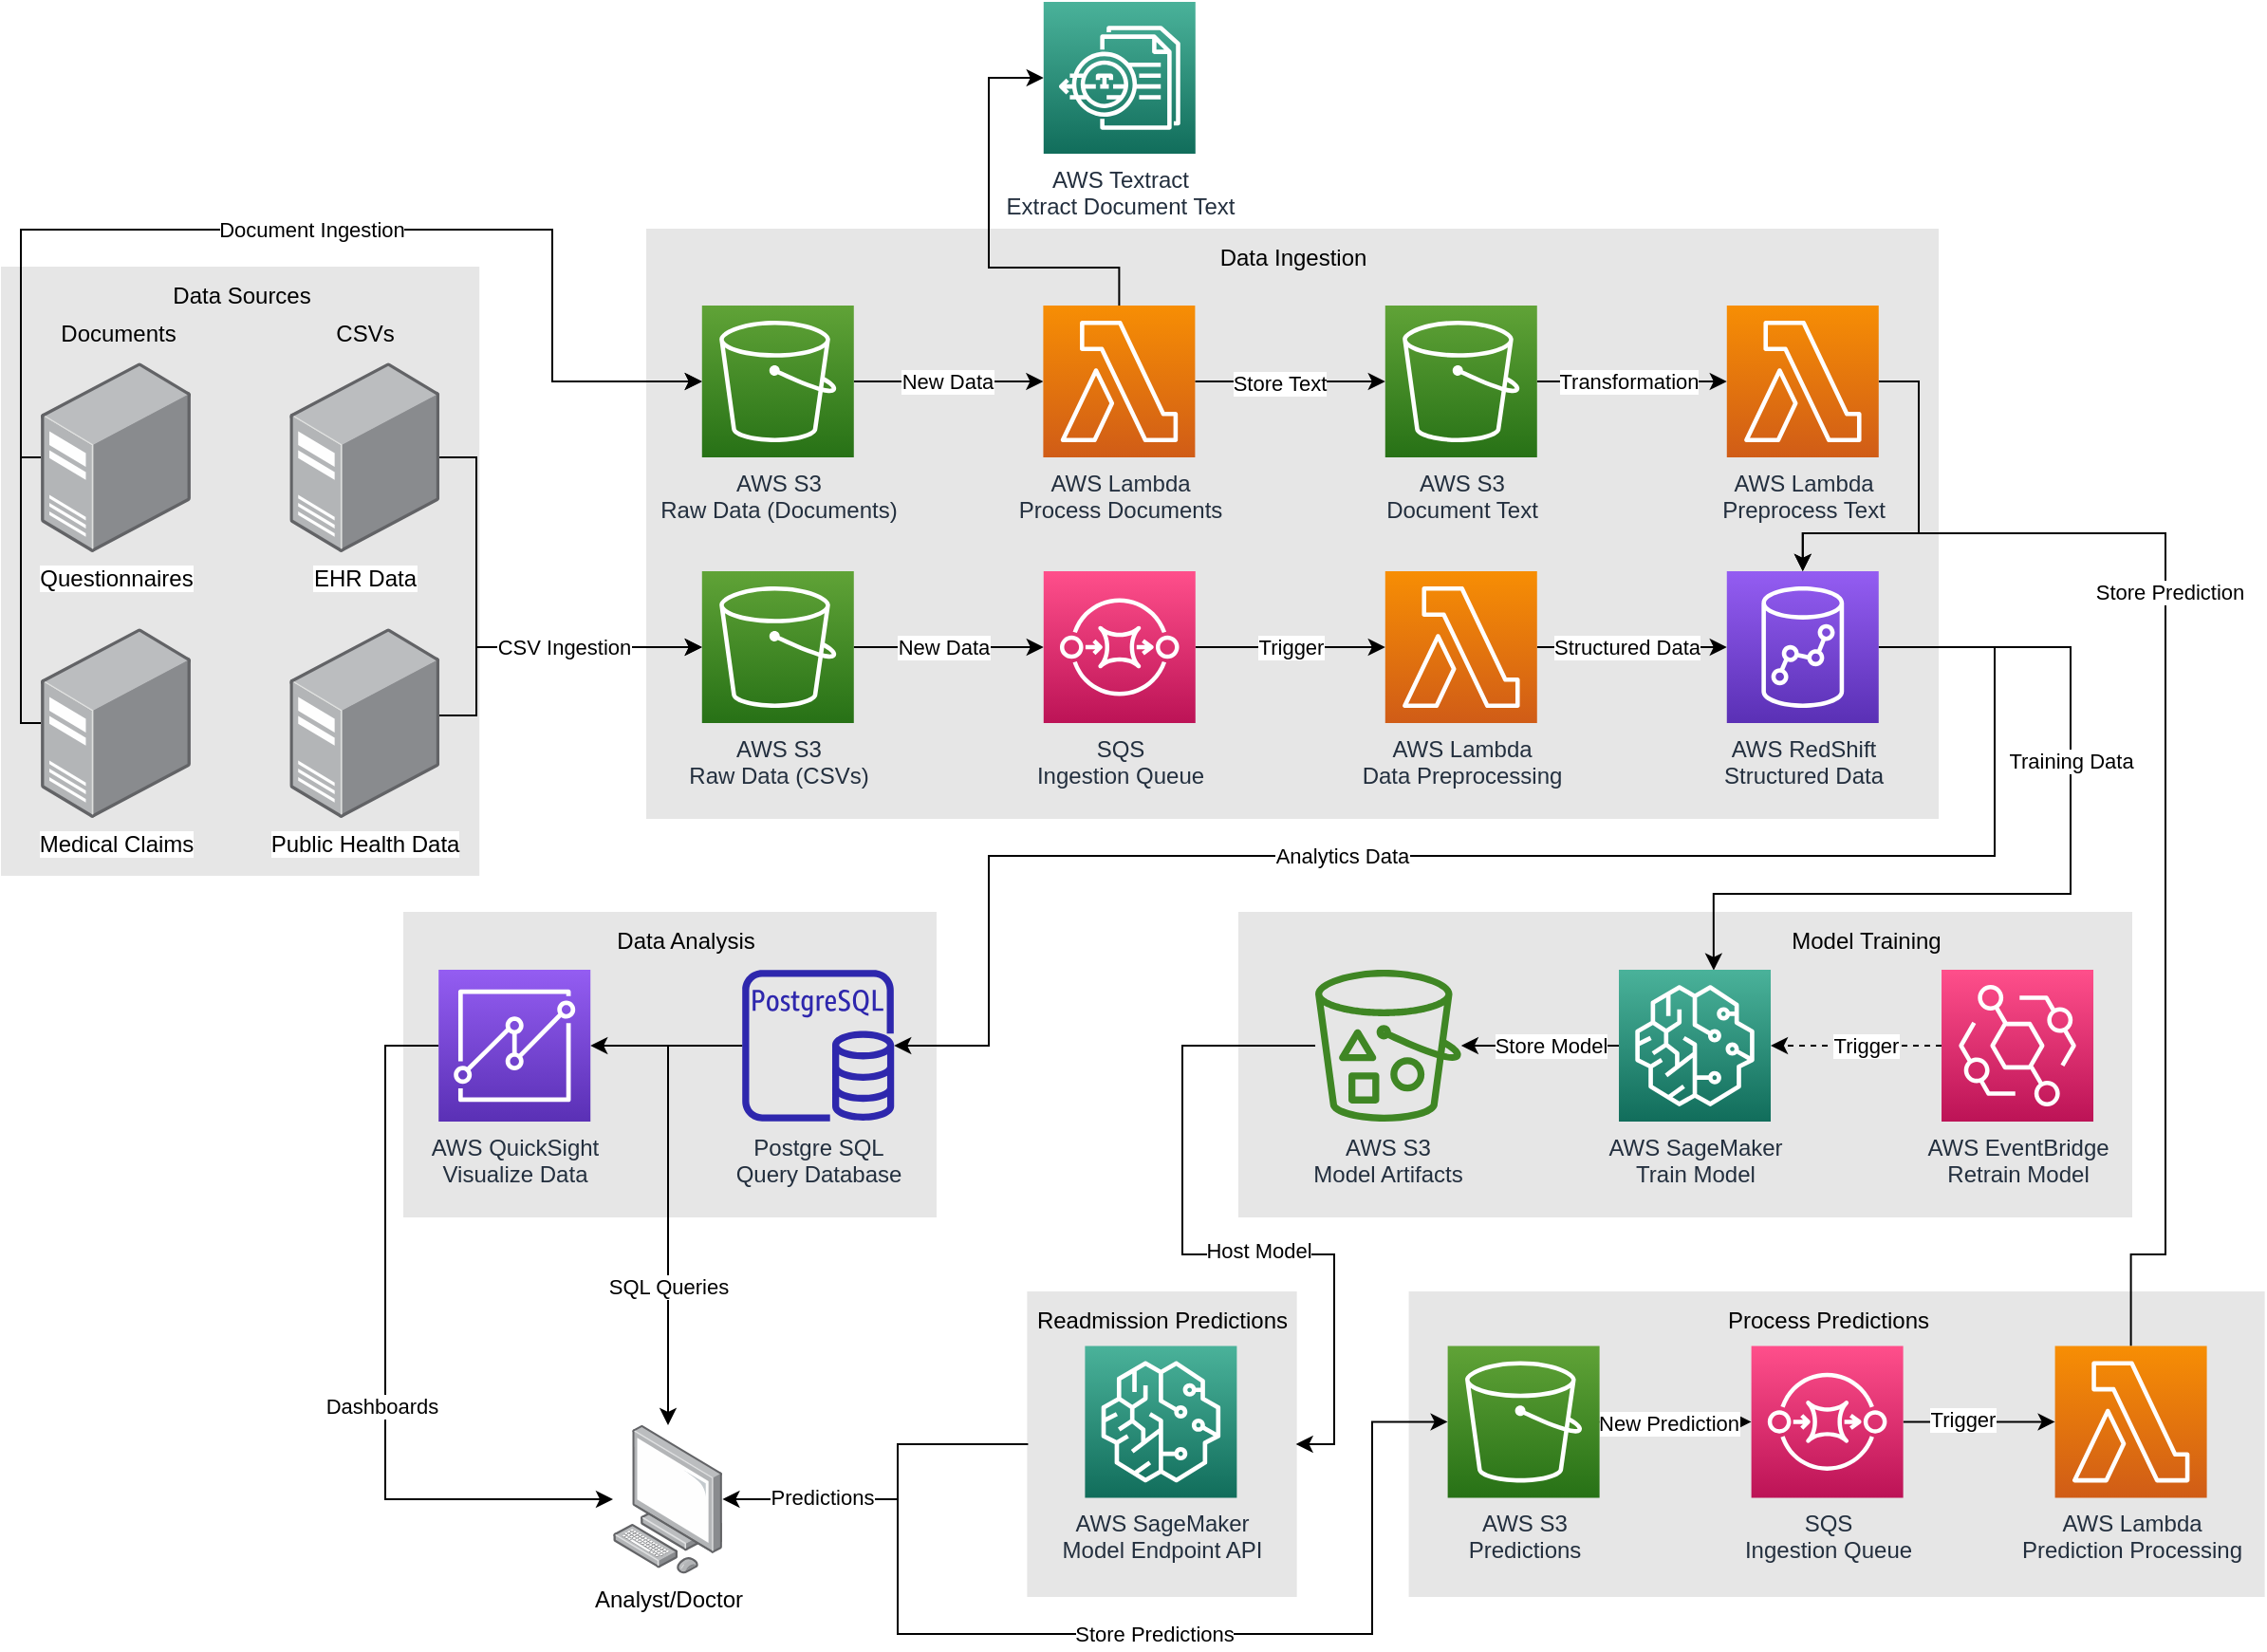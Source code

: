 <mxfile version="21.1.2" type="device">
  <diagram name="hw01" id="z3ZAGU95OcWMjxka1XLx">
    <mxGraphModel dx="1976" dy="1409" grid="0" gridSize="10" guides="1" tooltips="1" connect="1" arrows="1" fold="1" page="0" pageScale="1" pageWidth="850" pageHeight="1100" math="0" shadow="0">
      <root>
        <mxCell id="0" />
        <mxCell id="1" parent="0" />
        <mxCell id="Aq7S0SFdRP0NDjl4TWgr-186" value="" style="rounded=0;whiteSpace=wrap;html=1;fillColor=#E6E6E6;strokeColor=#E6E6E6;fontStyle=1" vertex="1" parent="1">
          <mxGeometry x="-710" y="10" width="251.11" height="320" as="geometry" />
        </mxCell>
        <mxCell id="Aq7S0SFdRP0NDjl4TWgr-169" value="" style="rounded=0;whiteSpace=wrap;html=1;fillColor=#E6E6E6;strokeColor=#E6E6E6;fontStyle=1" vertex="1" parent="1">
          <mxGeometry x="31.81" y="550" width="449.99" height="160" as="geometry" />
        </mxCell>
        <mxCell id="Aq7S0SFdRP0NDjl4TWgr-124" value="" style="rounded=0;whiteSpace=wrap;html=1;fillColor=#E6E6E6;strokeColor=#E6E6E6;fontStyle=1" vertex="1" parent="1">
          <mxGeometry x="-498" y="350" width="280" height="160" as="geometry" />
        </mxCell>
        <mxCell id="Aq7S0SFdRP0NDjl4TWgr-172" style="edgeStyle=orthogonalEdgeStyle;rounded=0;orthogonalLoop=1;jettySize=auto;html=1;entryX=0;entryY=0.5;entryDx=0;entryDy=0;entryPerimeter=0;exitX=0;exitY=0.5;exitDx=0;exitDy=0;" edge="1" parent="1" source="Aq7S0SFdRP0NDjl4TWgr-59" target="Aq7S0SFdRP0NDjl4TWgr-147">
          <mxGeometry relative="1" as="geometry">
            <Array as="points">
              <mxPoint x="-238" y="630" />
              <mxPoint x="-238" y="730" />
              <mxPoint x="12" y="730" />
              <mxPoint x="12" y="618" />
            </Array>
          </mxGeometry>
        </mxCell>
        <mxCell id="Aq7S0SFdRP0NDjl4TWgr-173" value="Store Predictions" style="edgeLabel;html=1;align=center;verticalAlign=middle;resizable=0;points=[];" vertex="1" connectable="0" parent="Aq7S0SFdRP0NDjl4TWgr-172">
          <mxGeometry x="-0.032" relative="1" as="geometry">
            <mxPoint x="27" as="offset" />
          </mxGeometry>
        </mxCell>
        <mxCell id="Aq7S0SFdRP0NDjl4TWgr-59" value="" style="rounded=0;whiteSpace=wrap;html=1;fillColor=#E6E6E6;strokeColor=#E6E6E6;fontStyle=1" vertex="1" parent="1">
          <mxGeometry x="-169.3" y="550" width="141.11" height="160" as="geometry" />
        </mxCell>
        <mxCell id="Aq7S0SFdRP0NDjl4TWgr-35" value="" style="rounded=0;whiteSpace=wrap;html=1;fillColor=#E6E6E6;strokeColor=#E6E6E6;" vertex="1" parent="1">
          <mxGeometry x="-57.99" y="350" width="470" height="160" as="geometry" />
        </mxCell>
        <mxCell id="Aq7S0SFdRP0NDjl4TWgr-18" value="" style="rounded=0;whiteSpace=wrap;html=1;fillColor=#E6E6E6;strokeColor=#E6E6E6;" vertex="1" parent="1">
          <mxGeometry x="-370" y="-10" width="680" height="310" as="geometry" />
        </mxCell>
        <mxCell id="Aq7S0SFdRP0NDjl4TWgr-32" style="edgeStyle=orthogonalEdgeStyle;rounded=0;orthogonalLoop=1;jettySize=auto;html=1;" edge="1" parent="1" source="Aq7S0SFdRP0NDjl4TWgr-5" target="Aq7S0SFdRP0NDjl4TWgr-7">
          <mxGeometry relative="1" as="geometry" />
        </mxCell>
        <mxCell id="Aq7S0SFdRP0NDjl4TWgr-38" value="Structured Data" style="edgeLabel;html=1;align=center;verticalAlign=middle;resizable=0;points=[];" vertex="1" connectable="0" parent="Aq7S0SFdRP0NDjl4TWgr-32">
          <mxGeometry x="-0.347" y="-1" relative="1" as="geometry">
            <mxPoint x="14" y="-1" as="offset" />
          </mxGeometry>
        </mxCell>
        <mxCell id="Aq7S0SFdRP0NDjl4TWgr-5" value="AWS Lambda&lt;br&gt;Data Preprocessing" style="sketch=0;points=[[0,0,0],[0.25,0,0],[0.5,0,0],[0.75,0,0],[1,0,0],[0,1,0],[0.25,1,0],[0.5,1,0],[0.75,1,0],[1,1,0],[0,0.25,0],[0,0.5,0],[0,0.75,0],[1,0.25,0],[1,0.5,0],[1,0.75,0]];outlineConnect=0;fontColor=#232F3E;gradientColor=#F78E04;gradientDirection=north;fillColor=#D05C17;strokeColor=#ffffff;dashed=0;verticalLabelPosition=bottom;verticalAlign=top;align=center;html=1;fontSize=12;fontStyle=0;aspect=fixed;shape=mxgraph.aws4.resourceIcon;resIcon=mxgraph.aws4.lambda;" vertex="1" parent="1">
          <mxGeometry x="18.89" y="170" width="80" height="80" as="geometry" />
        </mxCell>
        <mxCell id="Aq7S0SFdRP0NDjl4TWgr-72" style="edgeStyle=orthogonalEdgeStyle;rounded=0;orthogonalLoop=1;jettySize=auto;html=1;entryX=0.624;entryY=0.004;entryDx=0;entryDy=0;entryPerimeter=0;" edge="1" parent="1" source="Aq7S0SFdRP0NDjl4TWgr-7" target="Aq7S0SFdRP0NDjl4TWgr-70">
          <mxGeometry relative="1" as="geometry">
            <Array as="points">
              <mxPoint x="380" y="210" />
              <mxPoint x="380" y="340" />
              <mxPoint x="192" y="340" />
            </Array>
          </mxGeometry>
        </mxCell>
        <mxCell id="Aq7S0SFdRP0NDjl4TWgr-102" value="Training Data" style="edgeLabel;html=1;align=center;verticalAlign=middle;resizable=0;points=[];" vertex="1" connectable="0" parent="Aq7S0SFdRP0NDjl4TWgr-72">
          <mxGeometry x="0.105" y="1" relative="1" as="geometry">
            <mxPoint x="23" y="-71" as="offset" />
          </mxGeometry>
        </mxCell>
        <mxCell id="Aq7S0SFdRP0NDjl4TWgr-125" style="edgeStyle=orthogonalEdgeStyle;rounded=0;orthogonalLoop=1;jettySize=auto;html=1;" edge="1" parent="1" source="Aq7S0SFdRP0NDjl4TWgr-7" target="Aq7S0SFdRP0NDjl4TWgr-107">
          <mxGeometry relative="1" as="geometry">
            <mxPoint x="320" y="320" as="targetPoint" />
            <Array as="points">
              <mxPoint x="340" y="210" />
              <mxPoint x="340" y="320" />
              <mxPoint x="-190" y="320" />
            </Array>
          </mxGeometry>
        </mxCell>
        <mxCell id="Aq7S0SFdRP0NDjl4TWgr-139" value="Analytics Data" style="edgeLabel;html=1;align=center;verticalAlign=middle;resizable=0;points=[];" vertex="1" connectable="0" parent="Aq7S0SFdRP0NDjl4TWgr-125">
          <mxGeometry x="0.21" relative="1" as="geometry">
            <mxPoint as="offset" />
          </mxGeometry>
        </mxCell>
        <mxCell id="Aq7S0SFdRP0NDjl4TWgr-7" value="AWS RedShift&lt;br&gt;Structured Data" style="sketch=0;points=[[0,0,0],[0.25,0,0],[0.5,0,0],[0.75,0,0],[1,0,0],[0,1,0],[0.25,1,0],[0.5,1,0],[0.75,1,0],[1,1,0],[0,0.25,0],[0,0.5,0],[0,0.75,0],[1,0.25,0],[1,0.5,0],[1,0.75,0]];outlineConnect=0;fontColor=#232F3E;gradientColor=#945DF2;gradientDirection=north;fillColor=#5A30B5;strokeColor=#ffffff;dashed=0;verticalLabelPosition=bottom;verticalAlign=top;align=center;html=1;fontSize=12;fontStyle=0;aspect=fixed;shape=mxgraph.aws4.resourceIcon;resIcon=mxgraph.aws4.redshift;" vertex="1" parent="1">
          <mxGeometry x="198.89" y="170" width="80" height="80" as="geometry" />
        </mxCell>
        <mxCell id="Aq7S0SFdRP0NDjl4TWgr-159" style="edgeStyle=orthogonalEdgeStyle;rounded=0;orthogonalLoop=1;jettySize=auto;html=1;" edge="1" parent="1" source="Aq7S0SFdRP0NDjl4TWgr-8" target="Aq7S0SFdRP0NDjl4TWgr-52">
          <mxGeometry relative="1" as="geometry">
            <Array as="points">
              <mxPoint x="-508" y="420" />
              <mxPoint x="-508" y="659" />
            </Array>
          </mxGeometry>
        </mxCell>
        <mxCell id="Aq7S0SFdRP0NDjl4TWgr-163" value="Dashboards" style="edgeLabel;html=1;align=center;verticalAlign=middle;resizable=0;points=[];" vertex="1" connectable="0" parent="Aq7S0SFdRP0NDjl4TWgr-159">
          <mxGeometry x="-0.164" y="-2" relative="1" as="geometry">
            <mxPoint y="56" as="offset" />
          </mxGeometry>
        </mxCell>
        <mxCell id="Aq7S0SFdRP0NDjl4TWgr-8" value="AWS QuickSight&lt;br&gt;Visualize Data" style="sketch=0;points=[[0,0,0],[0.25,0,0],[0.5,0,0],[0.75,0,0],[1,0,0],[0,1,0],[0.25,1,0],[0.5,1,0],[0.75,1,0],[1,1,0],[0,0.25,0],[0,0.5,0],[0,0.75,0],[1,0.25,0],[1,0.5,0],[1,0.75,0]];outlineConnect=0;fontColor=#232F3E;gradientColor=#945DF2;gradientDirection=north;fillColor=#5A30B5;strokeColor=#ffffff;dashed=0;verticalLabelPosition=bottom;verticalAlign=top;align=center;html=1;fontSize=12;fontStyle=0;aspect=fixed;shape=mxgraph.aws4.resourceIcon;resIcon=mxgraph.aws4.quicksight;" vertex="1" parent="1">
          <mxGeometry x="-479.89" y="380.0" width="80" height="80" as="geometry" />
        </mxCell>
        <mxCell id="Aq7S0SFdRP0NDjl4TWgr-44" style="edgeStyle=orthogonalEdgeStyle;rounded=0;orthogonalLoop=1;jettySize=auto;html=1;entryX=0;entryY=0.5;entryDx=0;entryDy=0;entryPerimeter=0;" edge="1" parent="1" source="Aq7S0SFdRP0NDjl4TWgr-11" target="Aq7S0SFdRP0NDjl4TWgr-12">
          <mxGeometry relative="1" as="geometry" />
        </mxCell>
        <mxCell id="Aq7S0SFdRP0NDjl4TWgr-45" value="New Data" style="edgeLabel;html=1;align=center;verticalAlign=middle;resizable=0;points=[];" vertex="1" connectable="0" parent="Aq7S0SFdRP0NDjl4TWgr-44">
          <mxGeometry x="-0.31" relative="1" as="geometry">
            <mxPoint x="12" as="offset" />
          </mxGeometry>
        </mxCell>
        <mxCell id="Aq7S0SFdRP0NDjl4TWgr-11" value="AWS S3&lt;br&gt;Raw Data (CSVs)" style="sketch=0;points=[[0,0,0],[0.25,0,0],[0.5,0,0],[0.75,0,0],[1,0,0],[0,1,0],[0.25,1,0],[0.5,1,0],[0.75,1,0],[1,1,0],[0,0.25,0],[0,0.5,0],[0,0.75,0],[1,0.25,0],[1,0.5,0],[1,0.75,0]];outlineConnect=0;fontColor=#232F3E;gradientColor=#60A337;gradientDirection=north;fillColor=#277116;strokeColor=#ffffff;dashed=0;verticalLabelPosition=bottom;verticalAlign=top;align=center;html=1;fontSize=12;fontStyle=0;aspect=fixed;shape=mxgraph.aws4.resourceIcon;resIcon=mxgraph.aws4.s3;" vertex="1" parent="1">
          <mxGeometry x="-341.11" y="170" width="80" height="80" as="geometry" />
        </mxCell>
        <mxCell id="Aq7S0SFdRP0NDjl4TWgr-42" style="edgeStyle=orthogonalEdgeStyle;rounded=0;orthogonalLoop=1;jettySize=auto;html=1;" edge="1" parent="1" source="Aq7S0SFdRP0NDjl4TWgr-12" target="Aq7S0SFdRP0NDjl4TWgr-5">
          <mxGeometry relative="1" as="geometry" />
        </mxCell>
        <mxCell id="Aq7S0SFdRP0NDjl4TWgr-43" value="Trigger" style="edgeLabel;html=1;align=center;verticalAlign=middle;resizable=0;points=[];" vertex="1" connectable="0" parent="Aq7S0SFdRP0NDjl4TWgr-42">
          <mxGeometry x="-0.29" relative="1" as="geometry">
            <mxPoint x="14" as="offset" />
          </mxGeometry>
        </mxCell>
        <mxCell id="Aq7S0SFdRP0NDjl4TWgr-12" value="SQS&lt;br&gt;Ingestion Queue" style="sketch=0;points=[[0,0,0],[0.25,0,0],[0.5,0,0],[0.75,0,0],[1,0,0],[0,1,0],[0.25,1,0],[0.5,1,0],[0.75,1,0],[1,1,0],[0,0.25,0],[0,0.5,0],[0,0.75,0],[1,0.25,0],[1,0.5,0],[1,0.75,0]];outlineConnect=0;fontColor=#232F3E;gradientColor=#FF4F8B;gradientDirection=north;fillColor=#BC1356;strokeColor=#ffffff;dashed=0;verticalLabelPosition=bottom;verticalAlign=top;align=center;html=1;fontSize=12;fontStyle=0;aspect=fixed;shape=mxgraph.aws4.resourceIcon;resIcon=mxgraph.aws4.sqs;" vertex="1" parent="1">
          <mxGeometry x="-161.11" y="170" width="80" height="80" as="geometry" />
        </mxCell>
        <mxCell id="Aq7S0SFdRP0NDjl4TWgr-26" value="Data Ingestion" style="text;html=1;align=center;verticalAlign=middle;resizable=0;points=[];autosize=1;strokeColor=none;fillColor=none;" vertex="1" parent="1">
          <mxGeometry x="-80.0" y="-10" width="100" height="30" as="geometry" />
        </mxCell>
        <mxCell id="Aq7S0SFdRP0NDjl4TWgr-52" value="Analyst/Doctor" style="image;points=[];aspect=fixed;html=1;align=center;shadow=0;dashed=0;image=img/lib/allied_telesis/computer_and_terminals/Personal_Computer.svg;" vertex="1" parent="1">
          <mxGeometry x="-388" y="620" width="57.7" height="78.2" as="geometry" />
        </mxCell>
        <mxCell id="Aq7S0SFdRP0NDjl4TWgr-58" value="Readmission Predictions" style="text;html=1;align=center;verticalAlign=middle;resizable=0;points=[];autosize=1;strokeColor=none;fillColor=none;" vertex="1" parent="1">
          <mxGeometry x="-179.3" y="550.0" width="160" height="30" as="geometry" />
        </mxCell>
        <mxCell id="Aq7S0SFdRP0NDjl4TWgr-203" style="edgeStyle=orthogonalEdgeStyle;rounded=0;orthogonalLoop=1;jettySize=auto;html=1;entryX=0;entryY=0.5;entryDx=0;entryDy=0;entryPerimeter=0;" edge="1" parent="1" source="Aq7S0SFdRP0NDjl4TWgr-67" target="Aq7S0SFdRP0NDjl4TWgr-11">
          <mxGeometry relative="1" as="geometry">
            <Array as="points">
              <mxPoint x="-460" y="110" />
              <mxPoint x="-460" y="210" />
            </Array>
          </mxGeometry>
        </mxCell>
        <mxCell id="Aq7S0SFdRP0NDjl4TWgr-67" value="EHR Data&lt;br&gt;" style="image;points=[];aspect=fixed;html=1;align=center;shadow=0;dashed=0;image=img/lib/allied_telesis/computer_and_terminals/Server_Desktop.svg;" vertex="1" parent="1">
          <mxGeometry x="-558.33" y="60" width="78.89" height="100" as="geometry" />
        </mxCell>
        <mxCell id="Aq7S0SFdRP0NDjl4TWgr-81" style="edgeStyle=orthogonalEdgeStyle;rounded=0;orthogonalLoop=1;jettySize=auto;html=1;" edge="1" parent="1" source="Aq7S0SFdRP0NDjl4TWgr-70" target="Aq7S0SFdRP0NDjl4TWgr-155">
          <mxGeometry relative="1" as="geometry">
            <mxPoint x="52.01" y="420" as="targetPoint" />
          </mxGeometry>
        </mxCell>
        <mxCell id="Aq7S0SFdRP0NDjl4TWgr-98" value="Store Model" style="edgeLabel;html=1;align=center;verticalAlign=middle;resizable=0;points=[];" vertex="1" connectable="0" parent="Aq7S0SFdRP0NDjl4TWgr-81">
          <mxGeometry x="0.094" relative="1" as="geometry">
            <mxPoint x="9" as="offset" />
          </mxGeometry>
        </mxCell>
        <mxCell id="Aq7S0SFdRP0NDjl4TWgr-70" value="AWS SageMaker&lt;br&gt;Train Model&lt;br&gt;" style="sketch=0;points=[[0,0,0],[0.25,0,0],[0.5,0,0],[0.75,0,0],[1,0,0],[0,1,0],[0.25,1,0],[0.5,1,0],[0.75,1,0],[1,1,0],[0,0.25,0],[0,0.5,0],[0,0.75,0],[1,0.25,0],[1,0.5,0],[1,0.75,0]];outlineConnect=0;fontColor=#232F3E;gradientColor=#4AB29A;gradientDirection=north;fillColor=#116D5B;strokeColor=#ffffff;dashed=0;verticalLabelPosition=bottom;verticalAlign=top;align=center;html=1;fontSize=12;fontStyle=0;aspect=fixed;shape=mxgraph.aws4.resourceIcon;resIcon=mxgraph.aws4.sagemaker;" vertex="1" parent="1">
          <mxGeometry x="142.01" y="380" width="80" height="80" as="geometry" />
        </mxCell>
        <mxCell id="Aq7S0SFdRP0NDjl4TWgr-75" style="edgeStyle=orthogonalEdgeStyle;rounded=0;orthogonalLoop=1;jettySize=auto;html=1;entryX=1;entryY=0.5;entryDx=0;entryDy=0;entryPerimeter=0;dashed=1;" edge="1" parent="1" source="Aq7S0SFdRP0NDjl4TWgr-73" target="Aq7S0SFdRP0NDjl4TWgr-70">
          <mxGeometry relative="1" as="geometry" />
        </mxCell>
        <mxCell id="Aq7S0SFdRP0NDjl4TWgr-91" value="Trigger" style="edgeLabel;html=1;align=center;verticalAlign=middle;resizable=0;points=[];" vertex="1" connectable="0" parent="Aq7S0SFdRP0NDjl4TWgr-75">
          <mxGeometry x="-0.108" y="-1" relative="1" as="geometry">
            <mxPoint y="1" as="offset" />
          </mxGeometry>
        </mxCell>
        <mxCell id="Aq7S0SFdRP0NDjl4TWgr-73" value="AWS EventBridge&lt;br&gt;Retrain Model" style="sketch=0;points=[[0,0,0],[0.25,0,0],[0.5,0,0],[0.75,0,0],[1,0,0],[0,1,0],[0.25,1,0],[0.5,1,0],[0.75,1,0],[1,1,0],[0,0.25,0],[0,0.5,0],[0,0.75,0],[1,0.25,0],[1,0.5,0],[1,0.75,0]];outlineConnect=0;fontColor=#232F3E;gradientColor=#FF4F8B;gradientDirection=north;fillColor=#BC1356;strokeColor=#ffffff;dashed=0;verticalLabelPosition=bottom;verticalAlign=top;align=center;html=1;fontSize=12;fontStyle=0;aspect=fixed;shape=mxgraph.aws4.resourceIcon;resIcon=mxgraph.aws4.eventbridge;" vertex="1" parent="1">
          <mxGeometry x="312.01" y="380" width="80" height="80" as="geometry" />
        </mxCell>
        <mxCell id="Aq7S0SFdRP0NDjl4TWgr-150" style="edgeStyle=orthogonalEdgeStyle;rounded=0;orthogonalLoop=1;jettySize=auto;html=1;entryX=1;entryY=0.5;entryDx=0;entryDy=0;" edge="1" parent="1" source="Aq7S0SFdRP0NDjl4TWgr-155" target="Aq7S0SFdRP0NDjl4TWgr-59">
          <mxGeometry relative="1" as="geometry">
            <mxPoint x="-37.99" y="420" as="sourcePoint" />
            <mxPoint x="213.724" y="620" as="targetPoint" />
            <Array as="points">
              <mxPoint x="-88" y="420" />
              <mxPoint x="-88" y="530" />
              <mxPoint x="-8" y="530" />
              <mxPoint x="-8" y="630" />
            </Array>
          </mxGeometry>
        </mxCell>
        <mxCell id="Aq7S0SFdRP0NDjl4TWgr-151" value="Host Model" style="edgeLabel;html=1;align=center;verticalAlign=middle;resizable=0;points=[];" vertex="1" connectable="0" parent="Aq7S0SFdRP0NDjl4TWgr-150">
          <mxGeometry x="0.153" y="2" relative="1" as="geometry">
            <mxPoint x="1" as="offset" />
          </mxGeometry>
        </mxCell>
        <mxCell id="Aq7S0SFdRP0NDjl4TWgr-84" value="Model Training" style="text;html=1;align=center;verticalAlign=middle;resizable=0;points=[];autosize=1;strokeColor=none;fillColor=none;" vertex="1" parent="1">
          <mxGeometry x="222.01" y="350" width="100" height="30" as="geometry" />
        </mxCell>
        <mxCell id="Aq7S0SFdRP0NDjl4TWgr-158" style="edgeStyle=orthogonalEdgeStyle;rounded=0;orthogonalLoop=1;jettySize=auto;html=1;" edge="1" parent="1" source="Aq7S0SFdRP0NDjl4TWgr-107" target="Aq7S0SFdRP0NDjl4TWgr-8">
          <mxGeometry relative="1" as="geometry" />
        </mxCell>
        <mxCell id="Aq7S0SFdRP0NDjl4TWgr-161" style="edgeStyle=orthogonalEdgeStyle;rounded=0;orthogonalLoop=1;jettySize=auto;html=1;" edge="1" parent="1" source="Aq7S0SFdRP0NDjl4TWgr-107" target="Aq7S0SFdRP0NDjl4TWgr-52">
          <mxGeometry relative="1" as="geometry">
            <Array as="points">
              <mxPoint x="-359" y="420" />
            </Array>
          </mxGeometry>
        </mxCell>
        <mxCell id="Aq7S0SFdRP0NDjl4TWgr-164" value="SQL Queries" style="edgeLabel;html=1;align=center;verticalAlign=middle;resizable=0;points=[];" vertex="1" connectable="0" parent="Aq7S0SFdRP0NDjl4TWgr-161">
          <mxGeometry x="0.39" relative="1" as="geometry">
            <mxPoint as="offset" />
          </mxGeometry>
        </mxCell>
        <mxCell id="Aq7S0SFdRP0NDjl4TWgr-107" value="Postgre SQL&lt;br&gt;Query Database" style="sketch=0;outlineConnect=0;fontColor=#232F3E;gradientColor=none;fillColor=#2E27AD;strokeColor=none;dashed=0;verticalLabelPosition=bottom;verticalAlign=top;align=center;html=1;fontSize=12;fontStyle=0;aspect=fixed;pointerEvents=1;shape=mxgraph.aws4.rds_postgresql_instance;" vertex="1" parent="1">
          <mxGeometry x="-319.89" y="380" width="80" height="80" as="geometry" />
        </mxCell>
        <mxCell id="Aq7S0SFdRP0NDjl4TWgr-9" value="AWS SageMaker&lt;br&gt;Model Endpoint API" style="sketch=0;points=[[0,0,0],[0.25,0,0],[0.5,0,0],[0.75,0,0],[1,0,0],[0,1,0],[0.25,1,0],[0.5,1,0],[0.75,1,0],[1,1,0],[0,0.25,0],[0,0.5,0],[0,0.75,0],[1,0.25,0],[1,0.5,0],[1,0.75,0]];outlineConnect=0;fontColor=#232F3E;gradientColor=#4AB29A;gradientDirection=north;fillColor=#116D5B;strokeColor=#ffffff;dashed=0;verticalLabelPosition=bottom;verticalAlign=top;align=center;html=1;fontSize=12;fontStyle=0;aspect=fixed;shape=mxgraph.aws4.resourceIcon;resIcon=mxgraph.aws4.sagemaker;" vertex="1" parent="1">
          <mxGeometry x="-139.3" y="578.2" width="80" height="80" as="geometry" />
        </mxCell>
        <mxCell id="Aq7S0SFdRP0NDjl4TWgr-121" value="Data Analysis" style="text;html=1;align=center;verticalAlign=middle;resizable=0;points=[];autosize=1;strokeColor=none;fillColor=none;" vertex="1" parent="1">
          <mxGeometry x="-399.89" y="350.0" width="100" height="30" as="geometry" />
        </mxCell>
        <mxCell id="Aq7S0SFdRP0NDjl4TWgr-178" style="edgeStyle=orthogonalEdgeStyle;rounded=0;orthogonalLoop=1;jettySize=auto;html=1;entryX=0;entryY=0.5;entryDx=0;entryDy=0;entryPerimeter=0;" edge="1" parent="1" source="Aq7S0SFdRP0NDjl4TWgr-147" target="Aq7S0SFdRP0NDjl4TWgr-177">
          <mxGeometry relative="1" as="geometry" />
        </mxCell>
        <mxCell id="Aq7S0SFdRP0NDjl4TWgr-180" value="New Prediction" style="edgeLabel;html=1;align=center;verticalAlign=middle;resizable=0;points=[];" vertex="1" connectable="0" parent="Aq7S0SFdRP0NDjl4TWgr-178">
          <mxGeometry x="-0.11" y="-1" relative="1" as="geometry">
            <mxPoint as="offset" />
          </mxGeometry>
        </mxCell>
        <mxCell id="Aq7S0SFdRP0NDjl4TWgr-147" value="AWS S3&lt;br&gt;Predictions" style="sketch=0;points=[[0,0,0],[0.25,0,0],[0.5,0,0],[0.75,0,0],[1,0,0],[0,1,0],[0.25,1,0],[0.5,1,0],[0.75,1,0],[1,1,0],[0,0.25,0],[0,0.5,0],[0,0.75,0],[1,0.25,0],[1,0.5,0],[1,0.75,0]];outlineConnect=0;fontColor=#232F3E;gradientColor=#60A337;gradientDirection=north;fillColor=#277116;strokeColor=#ffffff;dashed=0;verticalLabelPosition=bottom;verticalAlign=top;align=center;html=1;fontSize=12;fontStyle=0;aspect=fixed;shape=mxgraph.aws4.resourceIcon;resIcon=mxgraph.aws4.s3;" vertex="1" parent="1">
          <mxGeometry x="51.81" y="578.2" width="80" height="80" as="geometry" />
        </mxCell>
        <mxCell id="Aq7S0SFdRP0NDjl4TWgr-155" value="AWS S3&lt;br&gt;Model Artifacts" style="sketch=0;outlineConnect=0;fontColor=#232F3E;gradientColor=none;fillColor=#3F8624;strokeColor=none;dashed=0;verticalLabelPosition=bottom;verticalAlign=top;align=center;html=1;fontSize=12;fontStyle=0;aspect=fixed;pointerEvents=1;shape=mxgraph.aws4.bucket_with_objects;" vertex="1" parent="1">
          <mxGeometry x="-17.99" y="380" width="76.92" height="80" as="geometry" />
        </mxCell>
        <mxCell id="Aq7S0SFdRP0NDjl4TWgr-144" style="edgeStyle=orthogonalEdgeStyle;rounded=0;orthogonalLoop=1;jettySize=auto;html=1;exitX=0;exitY=0.5;exitDx=0;exitDy=0;" edge="1" parent="1" source="Aq7S0SFdRP0NDjl4TWgr-59" target="Aq7S0SFdRP0NDjl4TWgr-52">
          <mxGeometry relative="1" as="geometry">
            <mxPoint x="-78" y="650" as="sourcePoint" />
            <Array as="points">
              <mxPoint x="-238" y="630" />
              <mxPoint x="-238" y="659" />
            </Array>
          </mxGeometry>
        </mxCell>
        <mxCell id="Aq7S0SFdRP0NDjl4TWgr-145" value="Predictions" style="edgeLabel;html=1;align=center;verticalAlign=middle;resizable=0;points=[];" vertex="1" connectable="0" parent="Aq7S0SFdRP0NDjl4TWgr-144">
          <mxGeometry x="0.05" y="1" relative="1" as="geometry">
            <mxPoint x="-38" y="-2" as="offset" />
          </mxGeometry>
        </mxCell>
        <mxCell id="Aq7S0SFdRP0NDjl4TWgr-174" style="edgeStyle=orthogonalEdgeStyle;rounded=0;orthogonalLoop=1;jettySize=auto;html=1;entryX=0.5;entryY=0;entryDx=0;entryDy=0;entryPerimeter=0;exitX=0.5;exitY=0;exitDx=0;exitDy=0;exitPerimeter=0;" edge="1" parent="1" source="Aq7S0SFdRP0NDjl4TWgr-167" target="Aq7S0SFdRP0NDjl4TWgr-7">
          <mxGeometry relative="1" as="geometry">
            <Array as="points">
              <mxPoint x="412" y="530" />
              <mxPoint x="430" y="530" />
              <mxPoint x="430" y="150" />
              <mxPoint x="239" y="150" />
            </Array>
          </mxGeometry>
        </mxCell>
        <mxCell id="Aq7S0SFdRP0NDjl4TWgr-182" value="Store Prediction" style="edgeLabel;html=1;align=center;verticalAlign=middle;resizable=0;points=[];" vertex="1" connectable="0" parent="Aq7S0SFdRP0NDjl4TWgr-174">
          <mxGeometry x="-0.402" y="-2" relative="1" as="geometry">
            <mxPoint y="-219" as="offset" />
          </mxGeometry>
        </mxCell>
        <mxCell id="Aq7S0SFdRP0NDjl4TWgr-167" value="AWS Lambda&lt;br&gt;Prediction Processing" style="sketch=0;points=[[0,0,0],[0.25,0,0],[0.5,0,0],[0.75,0,0],[1,0,0],[0,1,0],[0.25,1,0],[0.5,1,0],[0.75,1,0],[1,1,0],[0,0.25,0],[0,0.5,0],[0,0.75,0],[1,0.25,0],[1,0.5,0],[1,0.75,0]];outlineConnect=0;fontColor=#232F3E;gradientColor=#F78E04;gradientDirection=north;fillColor=#D05C17;strokeColor=#ffffff;dashed=0;verticalLabelPosition=bottom;verticalAlign=top;align=center;html=1;fontSize=12;fontStyle=0;aspect=fixed;shape=mxgraph.aws4.resourceIcon;resIcon=mxgraph.aws4.lambda;" vertex="1" parent="1">
          <mxGeometry x="371.8" y="578.2" width="80" height="80" as="geometry" />
        </mxCell>
        <mxCell id="Aq7S0SFdRP0NDjl4TWgr-176" value="Process Predictions" style="text;html=1;align=center;verticalAlign=middle;resizable=0;points=[];autosize=1;strokeColor=none;fillColor=none;" vertex="1" parent="1">
          <mxGeometry x="186.81" y="550" width="130" height="30" as="geometry" />
        </mxCell>
        <mxCell id="Aq7S0SFdRP0NDjl4TWgr-179" style="edgeStyle=orthogonalEdgeStyle;rounded=0;orthogonalLoop=1;jettySize=auto;html=1;" edge="1" parent="1" source="Aq7S0SFdRP0NDjl4TWgr-177" target="Aq7S0SFdRP0NDjl4TWgr-167">
          <mxGeometry relative="1" as="geometry" />
        </mxCell>
        <mxCell id="Aq7S0SFdRP0NDjl4TWgr-181" value="Trigger" style="edgeLabel;html=1;align=center;verticalAlign=middle;resizable=0;points=[];" vertex="1" connectable="0" parent="Aq7S0SFdRP0NDjl4TWgr-179">
          <mxGeometry x="-0.22" y="1" relative="1" as="geometry">
            <mxPoint as="offset" />
          </mxGeometry>
        </mxCell>
        <mxCell id="Aq7S0SFdRP0NDjl4TWgr-177" value="SQS&lt;br&gt;Ingestion Queue" style="sketch=0;points=[[0,0,0],[0.25,0,0],[0.5,0,0],[0.75,0,0],[1,0,0],[0,1,0],[0.25,1,0],[0.5,1,0],[0.75,1,0],[1,1,0],[0,0.25,0],[0,0.5,0],[0,0.75,0],[1,0.25,0],[1,0.5,0],[1,0.75,0]];outlineConnect=0;fontColor=#232F3E;gradientColor=#FF4F8B;gradientDirection=north;fillColor=#BC1356;strokeColor=#ffffff;dashed=0;verticalLabelPosition=bottom;verticalAlign=top;align=center;html=1;fontSize=12;fontStyle=0;aspect=fixed;shape=mxgraph.aws4.resourceIcon;resIcon=mxgraph.aws4.sqs;" vertex="1" parent="1">
          <mxGeometry x="211.81" y="578.2" width="80" height="80" as="geometry" />
        </mxCell>
        <mxCell id="Aq7S0SFdRP0NDjl4TWgr-205" style="edgeStyle=orthogonalEdgeStyle;rounded=0;orthogonalLoop=1;jettySize=auto;html=1;entryX=0;entryY=0.5;entryDx=0;entryDy=0;entryPerimeter=0;" edge="1" parent="1" source="Aq7S0SFdRP0NDjl4TWgr-183" target="Aq7S0SFdRP0NDjl4TWgr-196">
          <mxGeometry relative="1" as="geometry">
            <Array as="points">
              <mxPoint x="-700" y="250" />
              <mxPoint x="-700" y="-10" />
              <mxPoint x="-420" y="-10" />
              <mxPoint x="-420" y="70" />
            </Array>
          </mxGeometry>
        </mxCell>
        <mxCell id="Aq7S0SFdRP0NDjl4TWgr-183" value="Medical Claims" style="image;points=[];aspect=fixed;html=1;align=center;shadow=0;dashed=0;image=img/lib/allied_telesis/computer_and_terminals/Server_Desktop.svg;" vertex="1" parent="1">
          <mxGeometry x="-689.44" y="200" width="78.89" height="100" as="geometry" />
        </mxCell>
        <mxCell id="Aq7S0SFdRP0NDjl4TWgr-202" style="edgeStyle=orthogonalEdgeStyle;rounded=0;orthogonalLoop=1;jettySize=auto;html=1;entryX=0;entryY=0.5;entryDx=0;entryDy=0;entryPerimeter=0;" edge="1" parent="1" target="Aq7S0SFdRP0NDjl4TWgr-11">
          <mxGeometry relative="1" as="geometry">
            <mxPoint x="-480" y="246" as="sourcePoint" />
            <Array as="points">
              <mxPoint x="-460" y="246" />
              <mxPoint x="-460" y="210" />
            </Array>
          </mxGeometry>
        </mxCell>
        <mxCell id="Aq7S0SFdRP0NDjl4TWgr-230" value="CSV Ingestion" style="edgeLabel;html=1;align=center;verticalAlign=middle;resizable=0;points=[];" vertex="1" connectable="0" parent="Aq7S0SFdRP0NDjl4TWgr-202">
          <mxGeometry x="0.109" y="-1" relative="1" as="geometry">
            <mxPoint x="5" y="-1" as="offset" />
          </mxGeometry>
        </mxCell>
        <mxCell id="Aq7S0SFdRP0NDjl4TWgr-190" value="Public Health Data" style="image;points=[];aspect=fixed;html=1;align=center;shadow=0;dashed=0;image=img/lib/allied_telesis/computer_and_terminals/Server_Desktop.svg;" vertex="1" parent="1">
          <mxGeometry x="-558.33" y="200" width="78.89" height="100" as="geometry" />
        </mxCell>
        <mxCell id="Aq7S0SFdRP0NDjl4TWgr-204" style="edgeStyle=orthogonalEdgeStyle;rounded=0;orthogonalLoop=1;jettySize=auto;html=1;entryX=0;entryY=0.5;entryDx=0;entryDy=0;entryPerimeter=0;" edge="1" parent="1" source="Aq7S0SFdRP0NDjl4TWgr-193" target="Aq7S0SFdRP0NDjl4TWgr-196">
          <mxGeometry relative="1" as="geometry">
            <Array as="points">
              <mxPoint x="-700" y="110" />
              <mxPoint x="-700" y="-10" />
              <mxPoint x="-420" y="-10" />
              <mxPoint x="-420" y="70" />
            </Array>
          </mxGeometry>
        </mxCell>
        <mxCell id="Aq7S0SFdRP0NDjl4TWgr-231" value="Document Ingestion" style="edgeLabel;html=1;align=center;verticalAlign=middle;resizable=0;points=[];" vertex="1" connectable="0" parent="Aq7S0SFdRP0NDjl4TWgr-204">
          <mxGeometry x="0.156" relative="1" as="geometry">
            <mxPoint x="-46" as="offset" />
          </mxGeometry>
        </mxCell>
        <mxCell id="Aq7S0SFdRP0NDjl4TWgr-193" value="Questionnaires" style="image;points=[];aspect=fixed;html=1;align=center;shadow=0;dashed=0;image=img/lib/allied_telesis/computer_and_terminals/Server_Desktop.svg;" vertex="1" parent="1">
          <mxGeometry x="-689.44" y="60" width="78.89" height="100" as="geometry" />
        </mxCell>
        <mxCell id="Aq7S0SFdRP0NDjl4TWgr-195" value="Data Sources" style="text;html=1;align=center;verticalAlign=middle;resizable=0;points=[];autosize=1;strokeColor=none;fillColor=none;" vertex="1" parent="1">
          <mxGeometry x="-634.44" y="10" width="100" height="30" as="geometry" />
        </mxCell>
        <mxCell id="Aq7S0SFdRP0NDjl4TWgr-208" style="edgeStyle=orthogonalEdgeStyle;rounded=0;orthogonalLoop=1;jettySize=auto;html=1;entryX=0;entryY=0.5;entryDx=0;entryDy=0;entryPerimeter=0;" edge="1" parent="1" source="Aq7S0SFdRP0NDjl4TWgr-196" target="Aq7S0SFdRP0NDjl4TWgr-209">
          <mxGeometry relative="1" as="geometry">
            <mxPoint x="-161.11" y="70" as="targetPoint" />
          </mxGeometry>
        </mxCell>
        <mxCell id="Aq7S0SFdRP0NDjl4TWgr-211" value="New Data" style="edgeLabel;html=1;align=center;verticalAlign=middle;resizable=0;points=[];" vertex="1" connectable="0" parent="Aq7S0SFdRP0NDjl4TWgr-208">
          <mxGeometry x="-0.258" y="-2" relative="1" as="geometry">
            <mxPoint x="12" y="-2" as="offset" />
          </mxGeometry>
        </mxCell>
        <mxCell id="Aq7S0SFdRP0NDjl4TWgr-196" value="AWS S3&lt;br&gt;Raw Data (Documents)" style="sketch=0;points=[[0,0,0],[0.25,0,0],[0.5,0,0],[0.75,0,0],[1,0,0],[0,1,0],[0.25,1,0],[0.5,1,0],[0.75,1,0],[1,1,0],[0,0.25,0],[0,0.5,0],[0,0.75,0],[1,0.25,0],[1,0.5,0],[1,0.75,0]];outlineConnect=0;fontColor=#232F3E;gradientColor=#60A337;gradientDirection=north;fillColor=#277116;strokeColor=#ffffff;dashed=0;verticalLabelPosition=bottom;verticalAlign=top;align=center;html=1;fontSize=12;fontStyle=0;aspect=fixed;shape=mxgraph.aws4.resourceIcon;resIcon=mxgraph.aws4.s3;" vertex="1" parent="1">
          <mxGeometry x="-341.11" y="30" width="80" height="80" as="geometry" />
        </mxCell>
        <mxCell id="Aq7S0SFdRP0NDjl4TWgr-199" value="CSVs" style="text;html=1;align=center;verticalAlign=middle;resizable=0;points=[];autosize=1;strokeColor=none;fillColor=none;" vertex="1" parent="1">
          <mxGeometry x="-543.88" y="30" width="50" height="30" as="geometry" />
        </mxCell>
        <mxCell id="Aq7S0SFdRP0NDjl4TWgr-200" value="Documents" style="text;html=1;align=center;verticalAlign=middle;resizable=0;points=[];autosize=1;strokeColor=none;fillColor=none;" vertex="1" parent="1">
          <mxGeometry x="-689.44" y="30" width="80" height="30" as="geometry" />
        </mxCell>
        <mxCell id="Aq7S0SFdRP0NDjl4TWgr-216" style="edgeStyle=orthogonalEdgeStyle;rounded=0;orthogonalLoop=1;jettySize=auto;html=1;entryX=0;entryY=0.5;entryDx=0;entryDy=0;entryPerimeter=0;" edge="1" parent="1" source="Aq7S0SFdRP0NDjl4TWgr-209" target="Aq7S0SFdRP0NDjl4TWgr-213">
          <mxGeometry relative="1" as="geometry">
            <Array as="points">
              <mxPoint x="-121" y="10" />
              <mxPoint x="-190" y="10" />
              <mxPoint x="-190" y="-90" />
            </Array>
          </mxGeometry>
        </mxCell>
        <mxCell id="Aq7S0SFdRP0NDjl4TWgr-219" style="edgeStyle=orthogonalEdgeStyle;rounded=0;orthogonalLoop=1;jettySize=auto;html=1;" edge="1" parent="1" source="Aq7S0SFdRP0NDjl4TWgr-209" target="Aq7S0SFdRP0NDjl4TWgr-218">
          <mxGeometry relative="1" as="geometry" />
        </mxCell>
        <mxCell id="Aq7S0SFdRP0NDjl4TWgr-220" value="Store Text" style="edgeLabel;html=1;align=center;verticalAlign=middle;resizable=0;points=[];" vertex="1" connectable="0" parent="Aq7S0SFdRP0NDjl4TWgr-219">
          <mxGeometry x="-0.12" y="-1" relative="1" as="geometry">
            <mxPoint as="offset" />
          </mxGeometry>
        </mxCell>
        <mxCell id="Aq7S0SFdRP0NDjl4TWgr-209" value="AWS Lambda&lt;br&gt;Process Documents" style="sketch=0;points=[[0,0,0],[0.25,0,0],[0.5,0,0],[0.75,0,0],[1,0,0],[0,1,0],[0.25,1,0],[0.5,1,0],[0.75,1,0],[1,1,0],[0,0.25,0],[0,0.5,0],[0,0.75,0],[1,0.25,0],[1,0.5,0],[1,0.75,0]];outlineConnect=0;fontColor=#232F3E;gradientColor=#F78E04;gradientDirection=north;fillColor=#D05C17;strokeColor=#ffffff;dashed=0;verticalLabelPosition=bottom;verticalAlign=top;align=center;html=1;fontSize=12;fontStyle=0;aspect=fixed;shape=mxgraph.aws4.resourceIcon;resIcon=mxgraph.aws4.lambda;" vertex="1" parent="1">
          <mxGeometry x="-161.3" y="30" width="80" height="80" as="geometry" />
        </mxCell>
        <mxCell id="Aq7S0SFdRP0NDjl4TWgr-213" value="AWS Textract&lt;br&gt;Extract Document Text" style="sketch=0;points=[[0,0,0],[0.25,0,0],[0.5,0,0],[0.75,0,0],[1,0,0],[0,1,0],[0.25,1,0],[0.5,1,0],[0.75,1,0],[1,1,0],[0,0.25,0],[0,0.5,0],[0,0.75,0],[1,0.25,0],[1,0.5,0],[1,0.75,0]];outlineConnect=0;fontColor=#232F3E;gradientColor=#4AB29A;gradientDirection=north;fillColor=#116D5B;strokeColor=#ffffff;dashed=0;verticalLabelPosition=bottom;verticalAlign=top;align=center;html=1;fontSize=12;fontStyle=0;aspect=fixed;shape=mxgraph.aws4.resourceIcon;resIcon=mxgraph.aws4.textract;" vertex="1" parent="1">
          <mxGeometry x="-161.11" y="-130" width="80" height="80" as="geometry" />
        </mxCell>
        <mxCell id="Aq7S0SFdRP0NDjl4TWgr-222" style="edgeStyle=orthogonalEdgeStyle;rounded=0;orthogonalLoop=1;jettySize=auto;html=1;" edge="1" parent="1" source="Aq7S0SFdRP0NDjl4TWgr-218" target="Aq7S0SFdRP0NDjl4TWgr-221">
          <mxGeometry relative="1" as="geometry" />
        </mxCell>
        <mxCell id="Aq7S0SFdRP0NDjl4TWgr-224" value="Transformation" style="edgeLabel;html=1;align=center;verticalAlign=middle;resizable=0;points=[];" vertex="1" connectable="0" parent="Aq7S0SFdRP0NDjl4TWgr-222">
          <mxGeometry x="-0.188" relative="1" as="geometry">
            <mxPoint x="7" as="offset" />
          </mxGeometry>
        </mxCell>
        <mxCell id="Aq7S0SFdRP0NDjl4TWgr-218" value="AWS S3&lt;br&gt;Document Text" style="sketch=0;points=[[0,0,0],[0.25,0,0],[0.5,0,0],[0.75,0,0],[1,0,0],[0,1,0],[0.25,1,0],[0.5,1,0],[0.75,1,0],[1,1,0],[0,0.25,0],[0,0.5,0],[0,0.75,0],[1,0.25,0],[1,0.5,0],[1,0.75,0]];outlineConnect=0;fontColor=#232F3E;gradientColor=#60A337;gradientDirection=north;fillColor=#277116;strokeColor=#ffffff;dashed=0;verticalLabelPosition=bottom;verticalAlign=top;align=center;html=1;fontSize=12;fontStyle=0;aspect=fixed;shape=mxgraph.aws4.resourceIcon;resIcon=mxgraph.aws4.s3;" vertex="1" parent="1">
          <mxGeometry x="18.89" y="30" width="80" height="80" as="geometry" />
        </mxCell>
        <mxCell id="Aq7S0SFdRP0NDjl4TWgr-223" style="edgeStyle=orthogonalEdgeStyle;rounded=0;orthogonalLoop=1;jettySize=auto;html=1;entryX=0.5;entryY=0;entryDx=0;entryDy=0;entryPerimeter=0;" edge="1" parent="1" source="Aq7S0SFdRP0NDjl4TWgr-221" target="Aq7S0SFdRP0NDjl4TWgr-7">
          <mxGeometry relative="1" as="geometry">
            <Array as="points">
              <mxPoint x="300" y="70" />
              <mxPoint x="300" y="150" />
              <mxPoint x="239" y="150" />
            </Array>
          </mxGeometry>
        </mxCell>
        <mxCell id="Aq7S0SFdRP0NDjl4TWgr-221" value="AWS Lambda&lt;br&gt;Preprocess Text" style="sketch=0;points=[[0,0,0],[0.25,0,0],[0.5,0,0],[0.75,0,0],[1,0,0],[0,1,0],[0.25,1,0],[0.5,1,0],[0.75,1,0],[1,1,0],[0,0.25,0],[0,0.5,0],[0,0.75,0],[1,0.25,0],[1,0.5,0],[1,0.75,0]];outlineConnect=0;fontColor=#232F3E;gradientColor=#F78E04;gradientDirection=north;fillColor=#D05C17;strokeColor=#ffffff;dashed=0;verticalLabelPosition=bottom;verticalAlign=top;align=center;html=1;fontSize=12;fontStyle=0;aspect=fixed;shape=mxgraph.aws4.resourceIcon;resIcon=mxgraph.aws4.lambda;" vertex="1" parent="1">
          <mxGeometry x="198.89" y="30" width="80" height="80" as="geometry" />
        </mxCell>
      </root>
    </mxGraphModel>
  </diagram>
</mxfile>
